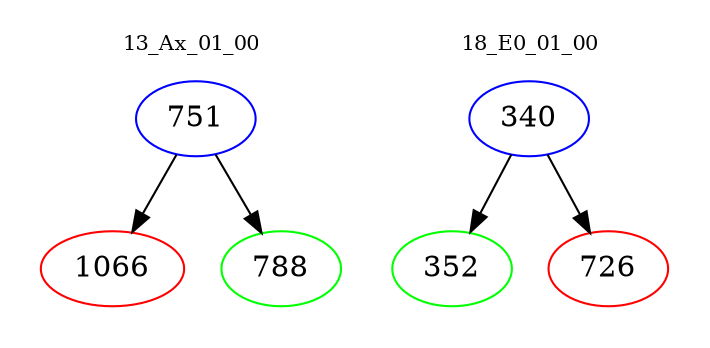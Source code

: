 digraph{
subgraph cluster_0 {
color = white
label = "13_Ax_01_00";
fontsize=10;
T0_751 [label="751", color="blue"]
T0_751 -> T0_1066 [color="black"]
T0_1066 [label="1066", color="red"]
T0_751 -> T0_788 [color="black"]
T0_788 [label="788", color="green"]
}
subgraph cluster_1 {
color = white
label = "18_E0_01_00";
fontsize=10;
T1_340 [label="340", color="blue"]
T1_340 -> T1_352 [color="black"]
T1_352 [label="352", color="green"]
T1_340 -> T1_726 [color="black"]
T1_726 [label="726", color="red"]
}
}
